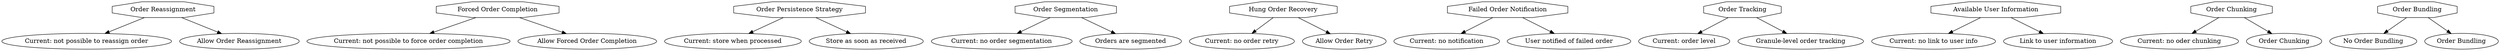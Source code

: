 digraph G { 
"0"[label="Order Reassignment", shape = polygon, sides =8 ]"1"[label="Current: not possible to reassign order"]"0" -> "1"
"2"[label="Allow Order Reassignment"]"0" -> "2"
"3"[label="Forced Order Completion", shape = polygon, sides =8 ]"4"[label="Current: not possible to force order completion"]"3" -> "4"
"5"[label="Allow Forced Order Completion"]"3" -> "5"
"6"[label="Order Persistence Strategy", shape = polygon, sides =8 ]"7"[label="Current: store when processed"]"6" -> "7"
"8"[label="Store as soon as received"]"6" -> "8"
"9"[label="Order Segmentation", shape = polygon, sides =8 ]"10"[label="Current: no order segmentation"]"9" -> "10"
"11"[label="Orders are segmented"]"9" -> "11"
"12"[label="Hung Order Recovery", shape = polygon, sides =8 ]"13"[label="Current: no order retry"]"12" -> "13"
"14"[label="Allow Order Retry"]"12" -> "14"
"15"[label="Failed Order Notification", shape = polygon, sides =8 ]"16"[label="Current: no notification"]"15" -> "16"
"17"[label="User notified of failed order"]"15" -> "17"
"18"[label="Order Tracking", shape = polygon, sides =8 ]"19"[label="Current: order level"]"18" -> "19"
"20"[label="Granule-level order tracking"]"18" -> "20"
"21"[label="Available User Information", shape = polygon, sides =8 ]"22"[label="Current: no link to user info"]"21" -> "22"
"23"[label="Link to user information"]"21" -> "23"
"24"[label="Order Chunking", shape = polygon, sides =8 ]"25"[label="Current: no oder chunking"]"24" -> "25"
"26"[label="Order Chunking"]"24" -> "26"
"27"[label="Order Bundling", shape = polygon, sides =8 ]"28"[label="No Order Bundling"]"27" -> "28"
"29"[label="Order Bundling"]"27" -> "29"
}
